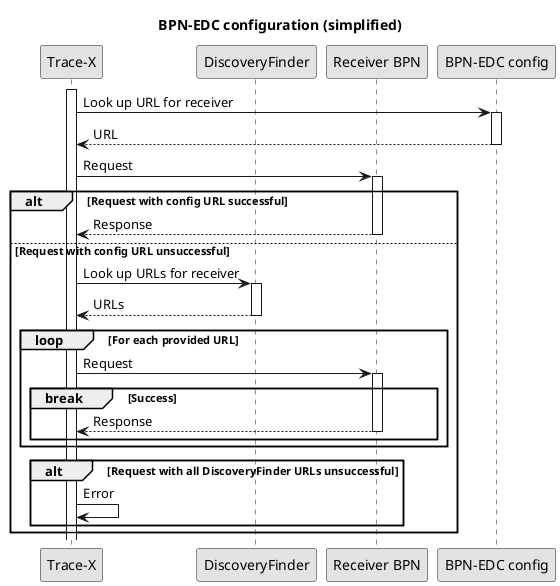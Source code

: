@startuml
skinparam monochrome true
skinparam shadowing false
skinparam defaultFontName "Architects daughter"

title BPN-EDC configuration (simplified)
participant "Trace-X" as TX
participant "DiscoveryFinder" as DF
participant "Receiver BPN" as R
participant "BPN-EDC config" as BEC

activate TX
TX -> BEC: Look up URL for receiver
activate BEC
BEC --> TX: URL
deactivate BEC
TX -> R: Request
activate R
alt Request with config URL successful
R --> TX: Response
deactivate R
else Request with config URL unsuccessful
TX -> DF: Look up URLs for receiver
activate DF
DF --> TX: URLs
deactivate DF
loop For each provided URL
TX -> R: Request
activate R
break Success
R --> TX: Response
deactivate R
end
end
alt Request with all DiscoveryFinder URLs unsuccessful
TX -> TX: Error
end
end

@enduml
